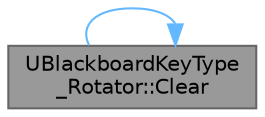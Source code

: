 digraph "UBlackboardKeyType_Rotator::Clear"
{
 // INTERACTIVE_SVG=YES
 // LATEX_PDF_SIZE
  bgcolor="transparent";
  edge [fontname=Helvetica,fontsize=10,labelfontname=Helvetica,labelfontsize=10];
  node [fontname=Helvetica,fontsize=10,shape=box,height=0.2,width=0.4];
  rankdir="LR";
  Node1 [id="Node000001",label="UBlackboardKeyType\l_Rotator::Clear",height=0.2,width=0.4,color="gray40", fillcolor="grey60", style="filled", fontcolor="black",tooltip="sets value to the default, works directly on provided memory/properties"];
  Node1 -> Node1 [id="edge1_Node000001_Node000001",color="steelblue1",style="solid",tooltip=" "];
}
